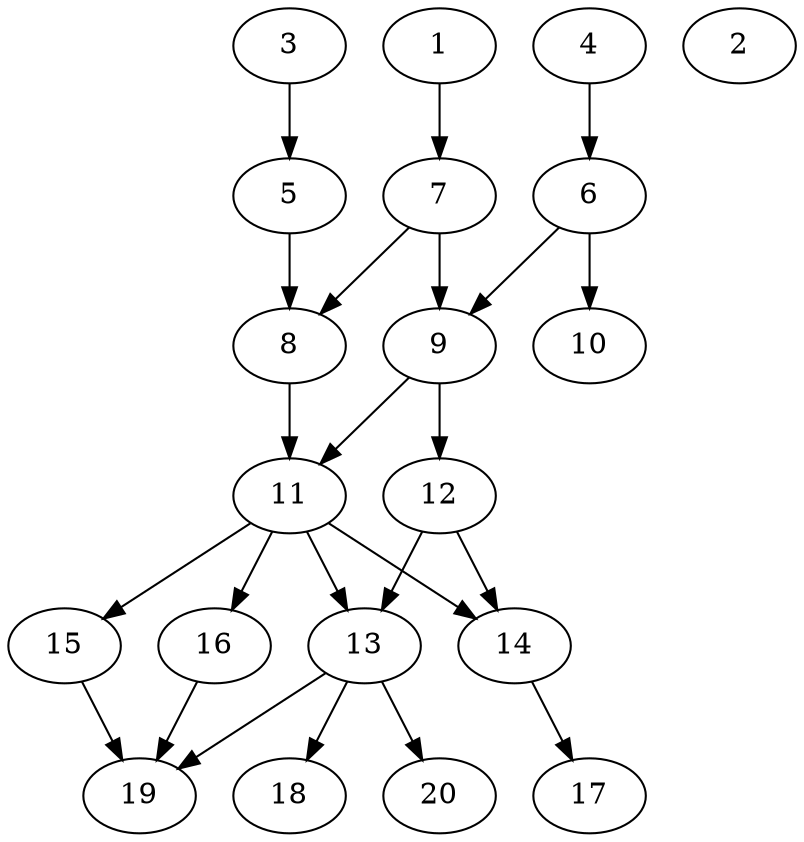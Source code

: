 // DAG automatically generated by daggen at Sat Jul 27 15:36:23 2019
// ./daggen --dot -n 20 --ccr 0.3 --fat 0.4 --regular 0.5 --density 0.7 --mindata 5242880 --maxdata 52428800 
digraph G {
  1 [size="21497173", alpha="0.05", expect_size="6449152"] 
  1 -> 7 [size ="6449152"]
  2 [size="158713173", alpha="0.05", expect_size="47613952"] 
  3 [size="20428800", alpha="0.15", expect_size="6128640"] 
  3 -> 5 [size ="6128640"]
  4 [size="66952533", alpha="0.02", expect_size="20085760"] 
  4 -> 6 [size ="20085760"]
  5 [size="113633280", alpha="0.19", expect_size="34089984"] 
  5 -> 8 [size ="34089984"]
  6 [size="50295467", alpha="0.13", expect_size="15088640"] 
  6 -> 9 [size ="15088640"]
  6 -> 10 [size ="15088640"]
  7 [size="153402027", alpha="0.06", expect_size="46020608"] 
  7 -> 8 [size ="46020608"]
  7 -> 9 [size ="46020608"]
  8 [size="30648320", alpha="0.16", expect_size="9194496"] 
  8 -> 11 [size ="9194496"]
  9 [size="57593173", alpha="0.13", expect_size="17277952"] 
  9 -> 11 [size ="17277952"]
  9 -> 12 [size ="17277952"]
  10 [size="26763947", alpha="0.12", expect_size="8029184"] 
  11 [size="19544747", alpha="0.07", expect_size="5863424"] 
  11 -> 13 [size ="5863424"]
  11 -> 14 [size ="5863424"]
  11 -> 15 [size ="5863424"]
  11 -> 16 [size ="5863424"]
  12 [size="57023147", alpha="0.05", expect_size="17106944"] 
  12 -> 13 [size ="17106944"]
  12 -> 14 [size ="17106944"]
  13 [size="98399573", alpha="0.05", expect_size="29519872"] 
  13 -> 18 [size ="29519872"]
  13 -> 19 [size ="29519872"]
  13 -> 20 [size ="29519872"]
  14 [size="59842560", alpha="0.10", expect_size="17952768"] 
  14 -> 17 [size ="17952768"]
  15 [size="74786133", alpha="0.04", expect_size="22435840"] 
  15 -> 19 [size ="22435840"]
  16 [size="63682560", alpha="0.17", expect_size="19104768"] 
  16 -> 19 [size ="19104768"]
  17 [size="165795840", alpha="0.05", expect_size="49738752"] 
  18 [size="55835307", alpha="0.00", expect_size="16750592"] 
  19 [size="28023467", alpha="0.14", expect_size="8407040"] 
  20 [size="130020693", alpha="0.11", expect_size="39006208"] 
}
